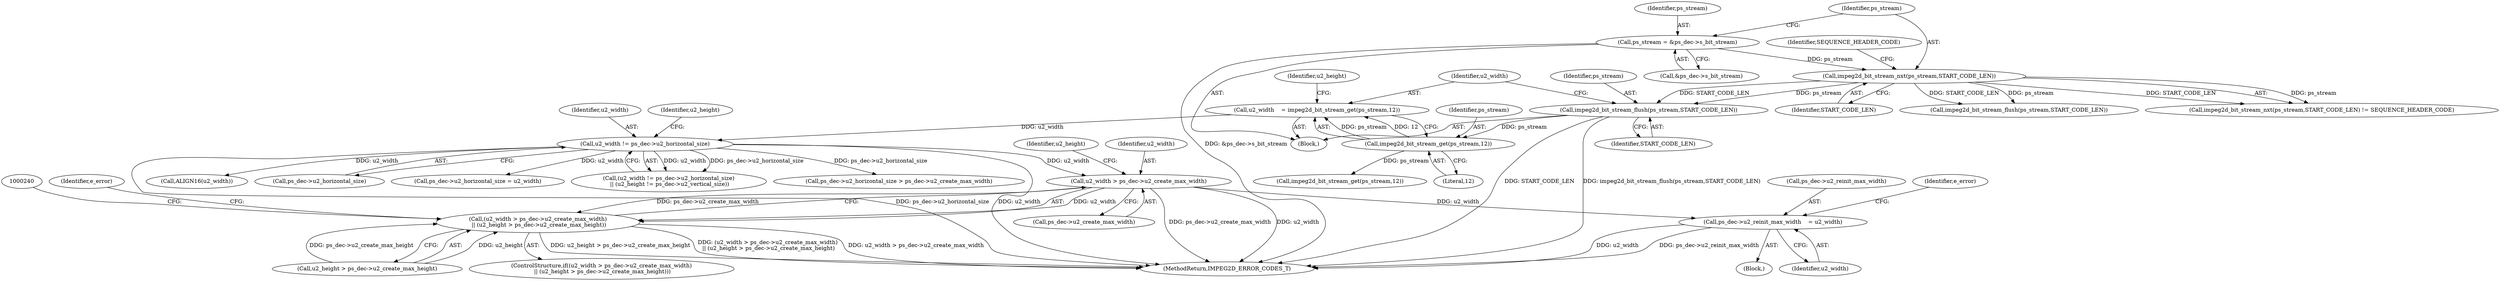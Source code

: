 digraph "0_Android_f301cff2c1ddd880d9a2c77b22602a137519867b@API" {
"1000209" [label="(Call,u2_width > ps_dec->u2_create_max_width)"];
"1000162" [label="(Call,u2_width != ps_dec->u2_horizontal_size)"];
"1000150" [label="(Call,u2_width    = impeg2d_bit_stream_get(ps_stream,12))"];
"1000152" [label="(Call,impeg2d_bit_stream_get(ps_stream,12))"];
"1000147" [label="(Call,impeg2d_bit_stream_flush(ps_stream,START_CODE_LEN))"];
"1000137" [label="(Call,impeg2d_bit_stream_nxt(ps_stream,START_CODE_LEN))"];
"1000127" [label="(Call,ps_stream = &ps_dec->s_bit_stream)"];
"1000208" [label="(Call,(u2_width > ps_dec->u2_create_max_width)\n || (u2_height > ps_dec->u2_create_max_height))"];
"1000229" [label="(Call,ps_dec->u2_reinit_max_width    = u2_width)"];
"1000157" [label="(Call,impeg2d_bit_stream_get(ps_stream,12))"];
"1000219" [label="(Block,)"];
"1000138" [label="(Identifier,ps_stream)"];
"1000150" [label="(Call,u2_width    = impeg2d_bit_stream_get(ps_stream,12))"];
"1000129" [label="(Call,&ps_dec->s_bit_stream)"];
"1000128" [label="(Identifier,ps_stream)"];
"1000163" [label="(Identifier,u2_width)"];
"1000156" [label="(Identifier,u2_height)"];
"1000215" [label="(Identifier,u2_height)"];
"1000161" [label="(Call,(u2_width != ps_dec->u2_horizontal_size)\n || (u2_height != ps_dec->u2_vertical_size))"];
"1000142" [label="(Call,impeg2d_bit_stream_flush(ps_stream,START_CODE_LEN))"];
"1000127" [label="(Call,ps_stream = &ps_dec->s_bit_stream)"];
"1000162" [label="(Call,u2_width != ps_dec->u2_horizontal_size)"];
"1000214" [label="(Call,u2_height > ps_dec->u2_create_max_height)"];
"1000211" [label="(Call,ps_dec->u2_create_max_width)"];
"1000203" [label="(Call,ALIGN16(u2_width))"];
"1000209" [label="(Call,u2_width > ps_dec->u2_create_max_width)"];
"1000148" [label="(Identifier,ps_stream)"];
"1000125" [label="(Block,)"];
"1000229" [label="(Call,ps_dec->u2_reinit_max_width    = u2_width)"];
"1000136" [label="(Call,impeg2d_bit_stream_nxt(ps_stream,START_CODE_LEN) != SEQUENCE_HEADER_CODE)"];
"1000168" [label="(Identifier,u2_height)"];
"1000140" [label="(Identifier,SEQUENCE_HEADER_CODE)"];
"1000154" [label="(Literal,12)"];
"1000210" [label="(Identifier,u2_width)"];
"1000149" [label="(Identifier,START_CODE_LEN)"];
"1000230" [label="(Call,ps_dec->u2_reinit_max_width)"];
"1000164" [label="(Call,ps_dec->u2_horizontal_size)"];
"1000222" [label="(Identifier,e_error)"];
"1000233" [label="(Identifier,u2_width)"];
"1000208" [label="(Call,(u2_width > ps_dec->u2_create_max_width)\n || (u2_height > ps_dec->u2_create_max_height))"];
"1000153" [label="(Identifier,ps_stream)"];
"1000151" [label="(Identifier,u2_width)"];
"1000147" [label="(Call,impeg2d_bit_stream_flush(ps_stream,START_CODE_LEN))"];
"1000180" [label="(Call,ps_dec->u2_horizontal_size = u2_width)"];
"1000152" [label="(Call,impeg2d_bit_stream_get(ps_stream,12))"];
"1000139" [label="(Identifier,START_CODE_LEN)"];
"1000380" [label="(MethodReturn,IMPEG2D_ERROR_CODES_T)"];
"1000244" [label="(Call,ps_dec->u2_horizontal_size > ps_dec->u2_create_max_width)"];
"1000207" [label="(ControlStructure,if((u2_width > ps_dec->u2_create_max_width)\n || (u2_height > ps_dec->u2_create_max_height)))"];
"1000235" [label="(Identifier,e_error)"];
"1000137" [label="(Call,impeg2d_bit_stream_nxt(ps_stream,START_CODE_LEN))"];
"1000209" -> "1000208"  [label="AST: "];
"1000209" -> "1000211"  [label="CFG: "];
"1000210" -> "1000209"  [label="AST: "];
"1000211" -> "1000209"  [label="AST: "];
"1000215" -> "1000209"  [label="CFG: "];
"1000208" -> "1000209"  [label="CFG: "];
"1000209" -> "1000380"  [label="DDG: u2_width"];
"1000209" -> "1000380"  [label="DDG: ps_dec->u2_create_max_width"];
"1000209" -> "1000208"  [label="DDG: u2_width"];
"1000209" -> "1000208"  [label="DDG: ps_dec->u2_create_max_width"];
"1000162" -> "1000209"  [label="DDG: u2_width"];
"1000209" -> "1000229"  [label="DDG: u2_width"];
"1000162" -> "1000161"  [label="AST: "];
"1000162" -> "1000164"  [label="CFG: "];
"1000163" -> "1000162"  [label="AST: "];
"1000164" -> "1000162"  [label="AST: "];
"1000168" -> "1000162"  [label="CFG: "];
"1000161" -> "1000162"  [label="CFG: "];
"1000162" -> "1000380"  [label="DDG: ps_dec->u2_horizontal_size"];
"1000162" -> "1000380"  [label="DDG: u2_width"];
"1000162" -> "1000161"  [label="DDG: u2_width"];
"1000162" -> "1000161"  [label="DDG: ps_dec->u2_horizontal_size"];
"1000150" -> "1000162"  [label="DDG: u2_width"];
"1000162" -> "1000180"  [label="DDG: u2_width"];
"1000162" -> "1000203"  [label="DDG: u2_width"];
"1000162" -> "1000244"  [label="DDG: ps_dec->u2_horizontal_size"];
"1000150" -> "1000125"  [label="AST: "];
"1000150" -> "1000152"  [label="CFG: "];
"1000151" -> "1000150"  [label="AST: "];
"1000152" -> "1000150"  [label="AST: "];
"1000156" -> "1000150"  [label="CFG: "];
"1000152" -> "1000150"  [label="DDG: ps_stream"];
"1000152" -> "1000150"  [label="DDG: 12"];
"1000152" -> "1000154"  [label="CFG: "];
"1000153" -> "1000152"  [label="AST: "];
"1000154" -> "1000152"  [label="AST: "];
"1000147" -> "1000152"  [label="DDG: ps_stream"];
"1000152" -> "1000157"  [label="DDG: ps_stream"];
"1000147" -> "1000125"  [label="AST: "];
"1000147" -> "1000149"  [label="CFG: "];
"1000148" -> "1000147"  [label="AST: "];
"1000149" -> "1000147"  [label="AST: "];
"1000151" -> "1000147"  [label="CFG: "];
"1000147" -> "1000380"  [label="DDG: START_CODE_LEN"];
"1000147" -> "1000380"  [label="DDG: impeg2d_bit_stream_flush(ps_stream,START_CODE_LEN)"];
"1000137" -> "1000147"  [label="DDG: ps_stream"];
"1000137" -> "1000147"  [label="DDG: START_CODE_LEN"];
"1000137" -> "1000136"  [label="AST: "];
"1000137" -> "1000139"  [label="CFG: "];
"1000138" -> "1000137"  [label="AST: "];
"1000139" -> "1000137"  [label="AST: "];
"1000140" -> "1000137"  [label="CFG: "];
"1000137" -> "1000136"  [label="DDG: ps_stream"];
"1000137" -> "1000136"  [label="DDG: START_CODE_LEN"];
"1000127" -> "1000137"  [label="DDG: ps_stream"];
"1000137" -> "1000142"  [label="DDG: ps_stream"];
"1000137" -> "1000142"  [label="DDG: START_CODE_LEN"];
"1000127" -> "1000125"  [label="AST: "];
"1000127" -> "1000129"  [label="CFG: "];
"1000128" -> "1000127"  [label="AST: "];
"1000129" -> "1000127"  [label="AST: "];
"1000138" -> "1000127"  [label="CFG: "];
"1000127" -> "1000380"  [label="DDG: &ps_dec->s_bit_stream"];
"1000208" -> "1000207"  [label="AST: "];
"1000208" -> "1000214"  [label="CFG: "];
"1000214" -> "1000208"  [label="AST: "];
"1000222" -> "1000208"  [label="CFG: "];
"1000240" -> "1000208"  [label="CFG: "];
"1000208" -> "1000380"  [label="DDG: u2_width > ps_dec->u2_create_max_width"];
"1000208" -> "1000380"  [label="DDG: u2_height > ps_dec->u2_create_max_height"];
"1000208" -> "1000380"  [label="DDG: (u2_width > ps_dec->u2_create_max_width)\n || (u2_height > ps_dec->u2_create_max_height)"];
"1000214" -> "1000208"  [label="DDG: u2_height"];
"1000214" -> "1000208"  [label="DDG: ps_dec->u2_create_max_height"];
"1000229" -> "1000219"  [label="AST: "];
"1000229" -> "1000233"  [label="CFG: "];
"1000230" -> "1000229"  [label="AST: "];
"1000233" -> "1000229"  [label="AST: "];
"1000235" -> "1000229"  [label="CFG: "];
"1000229" -> "1000380"  [label="DDG: u2_width"];
"1000229" -> "1000380"  [label="DDG: ps_dec->u2_reinit_max_width"];
}
